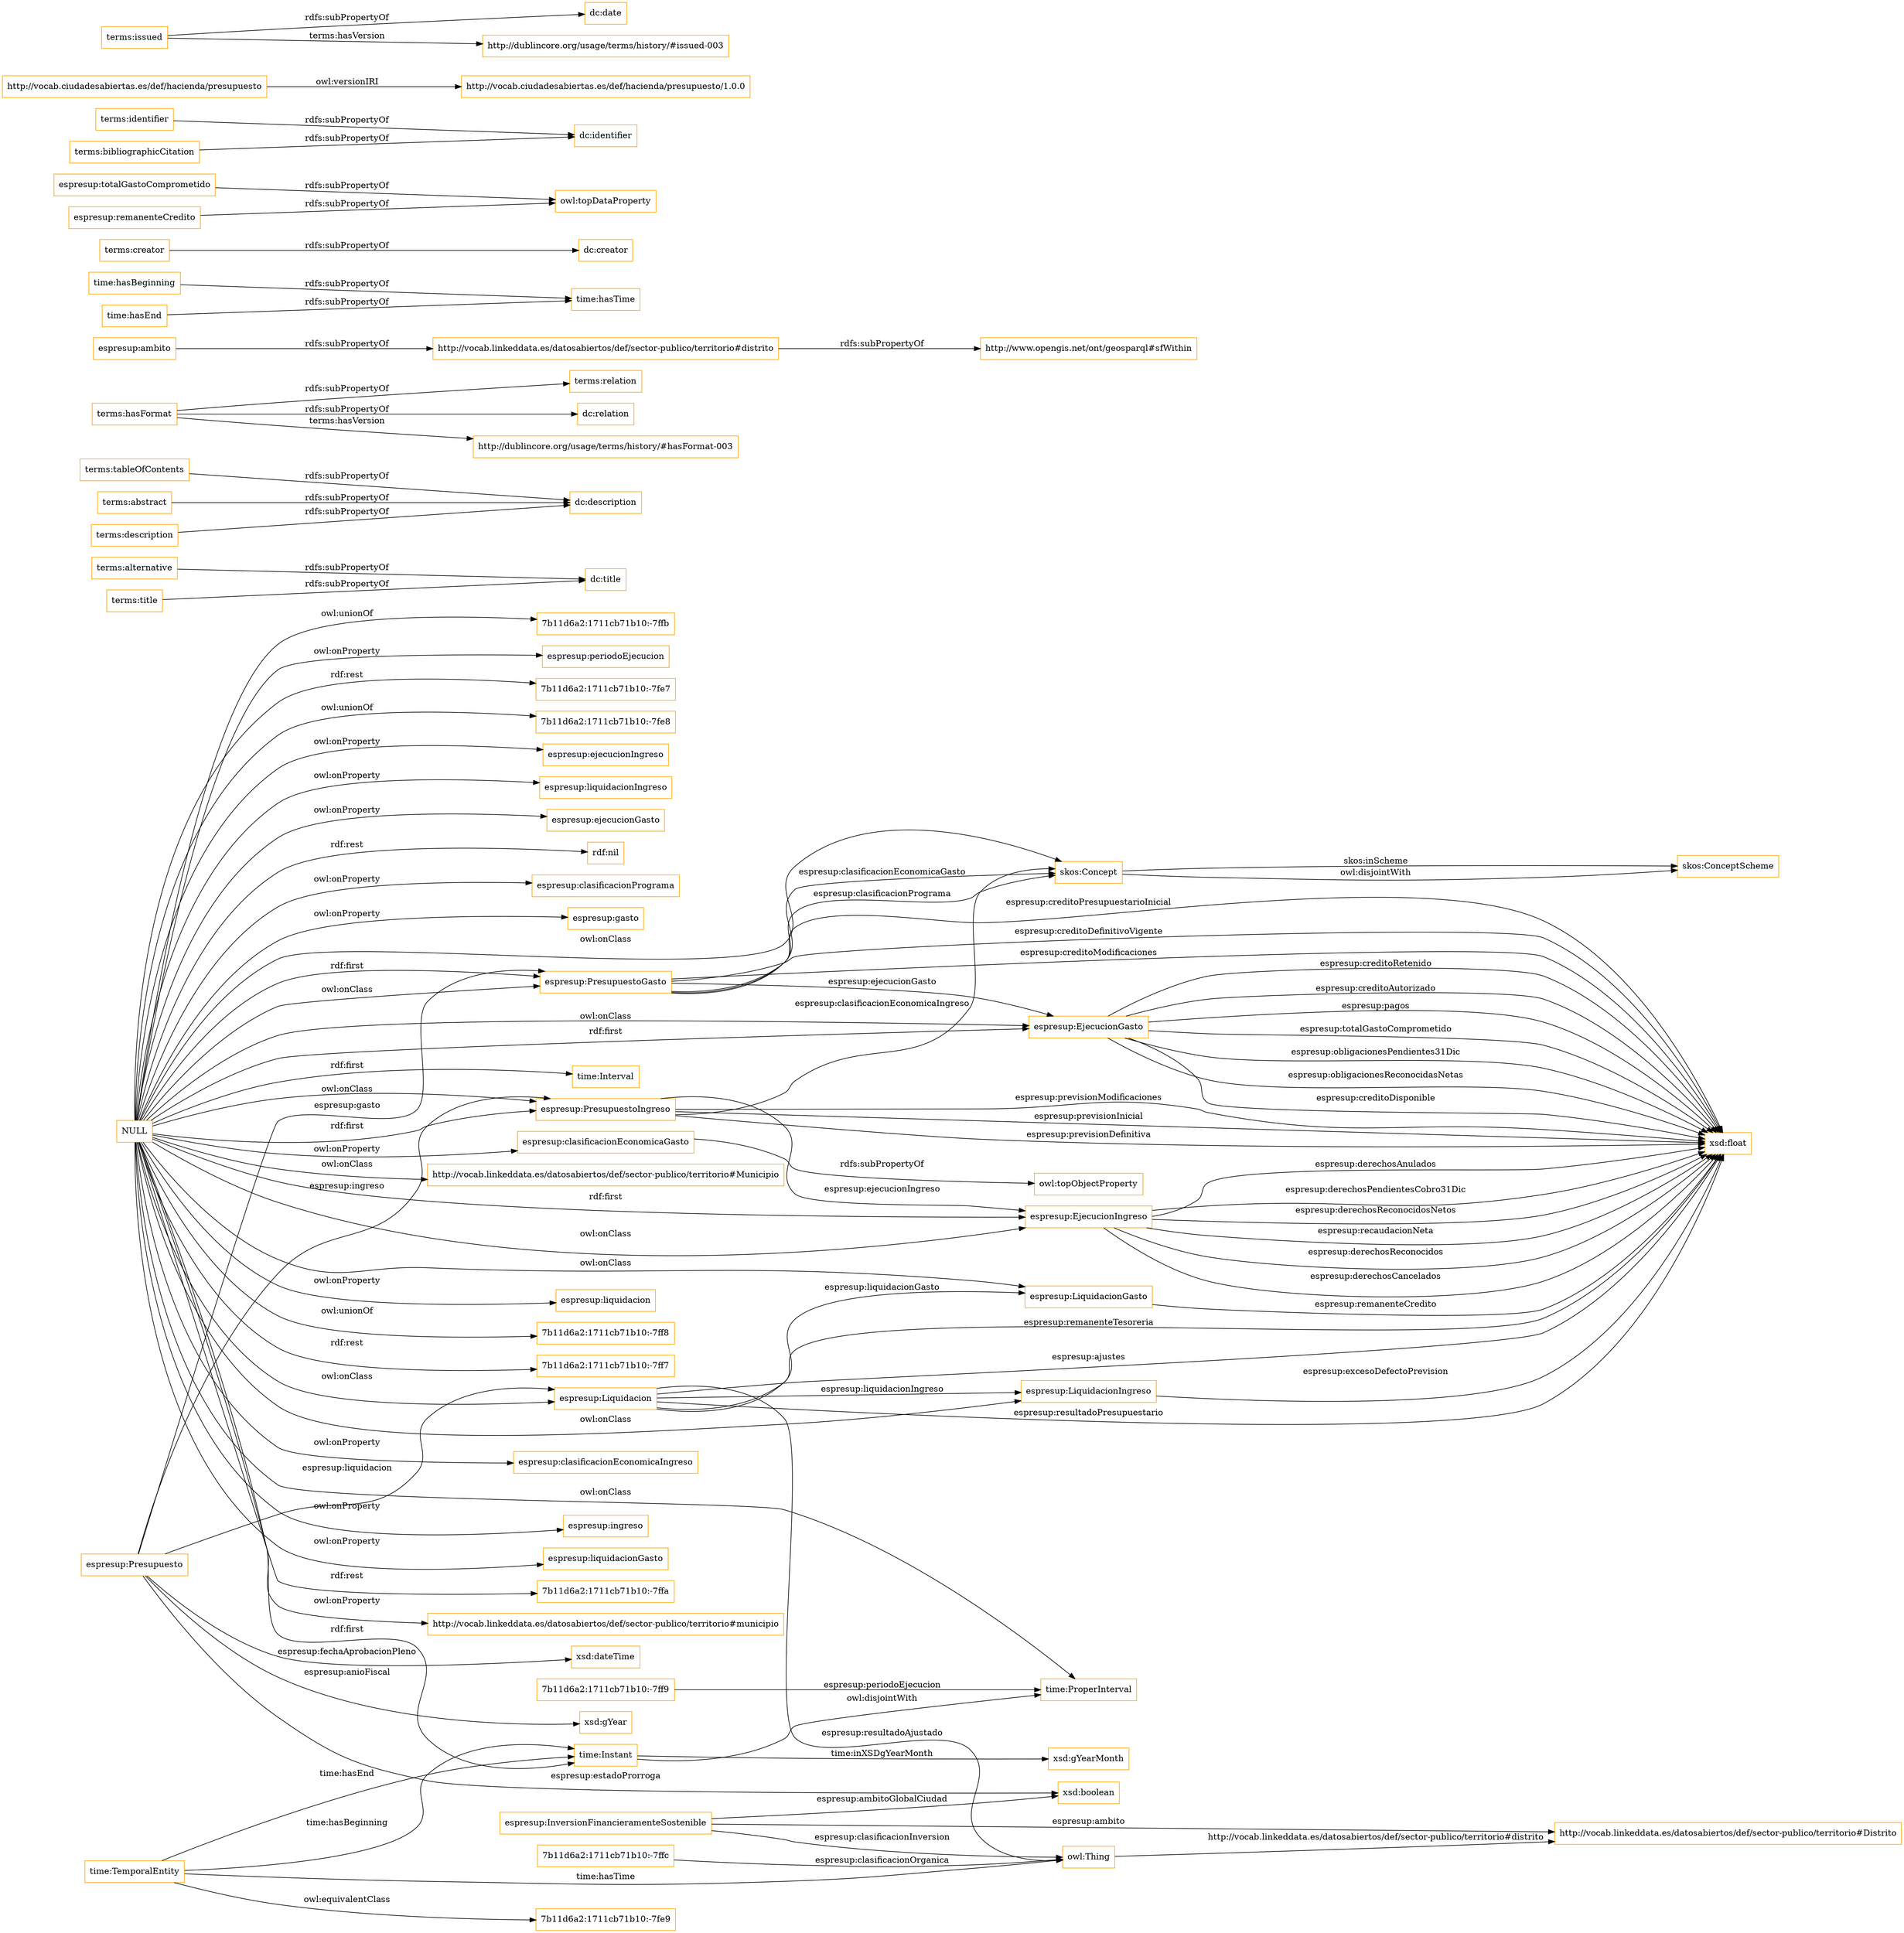 digraph ar2dtool_diagram { 
rankdir=LR;
size="1501"
node [shape = rectangle, color="orange"]; "espresup:PresupuestoGasto" "7b11d6a2:1711cb71b10:-7ff9" "espresup:EjecucionGasto" "espresup:InversionFinancieramenteSostenible" "time:ProperInterval" "7b11d6a2:1711cb71b10:-7ffc" "espresup:LiquidacionGasto" "time:Interval" "skos:ConceptScheme" "espresup:Liquidacion" "time:TemporalEntity" "espresup:LiquidacionIngreso" "http://vocab.linkeddata.es/datosabiertos/def/sector-publico/territorio#Distrito" "espresup:Presupuesto" "7b11d6a2:1711cb71b10:-7fe9" "skos:Concept" "http://vocab.linkeddata.es/datosabiertos/def/sector-publico/territorio#Municipio" "espresup:PresupuestoIngreso" "espresup:EjecucionIngreso" "time:Instant" ; /*classes style*/
	"terms:alternative" -> "dc:title" [ label = "rdfs:subPropertyOf" ];
	"terms:tableOfContents" -> "dc:description" [ label = "rdfs:subPropertyOf" ];
	"time:Instant" -> "time:ProperInterval" [ label = "owl:disjointWith" ];
	"terms:hasFormat" -> "terms:relation" [ label = "rdfs:subPropertyOf" ];
	"terms:hasFormat" -> "dc:relation" [ label = "rdfs:subPropertyOf" ];
	"terms:hasFormat" -> "http://dublincore.org/usage/terms/history/#hasFormat-003" [ label = "terms:hasVersion" ];
	"http://vocab.linkeddata.es/datosabiertos/def/sector-publico/territorio#distrito" -> "http://www.opengis.net/ont/geosparql#sfWithin" [ label = "rdfs:subPropertyOf" ];
	"time:hasBeginning" -> "time:hasTime" [ label = "rdfs:subPropertyOf" ];
	"terms:creator" -> "dc:creator" [ label = "rdfs:subPropertyOf" ];
	"terms:title" -> "dc:title" [ label = "rdfs:subPropertyOf" ];
	"espresup:totalGastoComprometido" -> "owl:topDataProperty" [ label = "rdfs:subPropertyOf" ];
	"espresup:ambito" -> "http://vocab.linkeddata.es/datosabiertos/def/sector-publico/territorio#distrito" [ label = "rdfs:subPropertyOf" ];
	"terms:abstract" -> "dc:description" [ label = "rdfs:subPropertyOf" ];
	"skos:Concept" -> "skos:ConceptScheme" [ label = "owl:disjointWith" ];
	"terms:identifier" -> "dc:identifier" [ label = "rdfs:subPropertyOf" ];
	"NULL" -> "espresup:liquidacion" [ label = "owl:onProperty" ];
	"NULL" -> "espresup:clasificacionEconomicaGasto" [ label = "owl:onProperty" ];
	"NULL" -> "http://vocab.linkeddata.es/datosabiertos/def/sector-publico/territorio#Municipio" [ label = "owl:onClass" ];
	"NULL" -> "espresup:EjecucionGasto" [ label = "owl:onClass" ];
	"NULL" -> "espresup:PresupuestoGasto" [ label = "owl:onClass" ];
	"NULL" -> "time:Instant" [ label = "rdf:first" ];
	"NULL" -> "7b11d6a2:1711cb71b10:-7ff8" [ label = "owl:unionOf" ];
	"NULL" -> "7b11d6a2:1711cb71b10:-7ff7" [ label = "rdf:rest" ];
	"NULL" -> "espresup:Liquidacion" [ label = "owl:onClass" ];
	"NULL" -> "espresup:clasificacionEconomicaIngreso" [ label = "owl:onProperty" ];
	"NULL" -> "espresup:ingreso" [ label = "owl:onProperty" ];
	"NULL" -> "espresup:liquidacionGasto" [ label = "owl:onProperty" ];
	"NULL" -> "7b11d6a2:1711cb71b10:-7ffa" [ label = "rdf:rest" ];
	"NULL" -> "http://vocab.linkeddata.es/datosabiertos/def/sector-publico/territorio#municipio" [ label = "owl:onProperty" ];
	"NULL" -> "7b11d6a2:1711cb71b10:-7ffb" [ label = "owl:unionOf" ];
	"NULL" -> "espresup:periodoEjecucion" [ label = "owl:onProperty" ];
	"NULL" -> "7b11d6a2:1711cb71b10:-7fe7" [ label = "rdf:rest" ];
	"NULL" -> "7b11d6a2:1711cb71b10:-7fe8" [ label = "owl:unionOf" ];
	"NULL" -> "time:Interval" [ label = "rdf:first" ];
	"NULL" -> "espresup:LiquidacionIngreso" [ label = "owl:onClass" ];
	"NULL" -> "espresup:PresupuestoIngreso" [ label = "owl:onClass" ];
	"NULL" -> "espresup:ejecucionIngreso" [ label = "owl:onProperty" ];
	"NULL" -> "espresup:PresupuestoGasto" [ label = "rdf:first" ];
	"NULL" -> "espresup:liquidacionIngreso" [ label = "owl:onProperty" ];
	"NULL" -> "espresup:ejecucionGasto" [ label = "owl:onProperty" ];
	"NULL" -> "rdf:nil" [ label = "rdf:rest" ];
	"NULL" -> "time:ProperInterval" [ label = "owl:onClass" ];
	"NULL" -> "skos:Concept" [ label = "owl:onClass" ];
	"NULL" -> "espresup:EjecucionGasto" [ label = "rdf:first" ];
	"NULL" -> "espresup:clasificacionPrograma" [ label = "owl:onProperty" ];
	"NULL" -> "espresup:PresupuestoIngreso" [ label = "rdf:first" ];
	"NULL" -> "espresup:EjecucionIngreso" [ label = "rdf:first" ];
	"NULL" -> "espresup:EjecucionIngreso" [ label = "owl:onClass" ];
	"NULL" -> "espresup:gasto" [ label = "owl:onProperty" ];
	"NULL" -> "espresup:LiquidacionGasto" [ label = "owl:onClass" ];
	"http://vocab.ciudadesabiertas.es/def/hacienda/presupuesto" -> "http://vocab.ciudadesabiertas.es/def/hacienda/presupuesto/1.0.0" [ label = "owl:versionIRI" ];
	"time:TemporalEntity" -> "7b11d6a2:1711cb71b10:-7fe9" [ label = "owl:equivalentClass" ];
	"espresup:clasificacionEconomicaGasto" -> "owl:topObjectProperty" [ label = "rdfs:subPropertyOf" ];
	"time:hasEnd" -> "time:hasTime" [ label = "rdfs:subPropertyOf" ];
	"espresup:remanenteCredito" -> "owl:topDataProperty" [ label = "rdfs:subPropertyOf" ];
	"terms:issued" -> "dc:date" [ label = "rdfs:subPropertyOf" ];
	"terms:issued" -> "http://dublincore.org/usage/terms/history/#issued-003" [ label = "terms:hasVersion" ];
	"terms:bibliographicCitation" -> "dc:identifier" [ label = "rdfs:subPropertyOf" ];
	"terms:description" -> "dc:description" [ label = "rdfs:subPropertyOf" ];
	"time:TemporalEntity" -> "time:Instant" [ label = "time:hasEnd" ];
	"owl:Thing" -> "http://vocab.linkeddata.es/datosabiertos/def/sector-publico/territorio#Distrito" [ label = "http://vocab.linkeddata.es/datosabiertos/def/sector-publico/territorio#distrito" ];
	"espresup:Presupuesto" -> "espresup:PresupuestoIngreso" [ label = "espresup:ingreso" ];
	"time:TemporalEntity" -> "time:Instant" [ label = "time:hasBeginning" ];
	"espresup:Presupuesto" -> "xsd:boolean" [ label = "espresup:estadoProrroga" ];
	"espresup:EjecucionGasto" -> "xsd:float" [ label = "espresup:pagos" ];
	"espresup:PresupuestoGasto" -> "xsd:float" [ label = "espresup:creditoPresupuestarioInicial" ];
	"skos:Concept" -> "skos:ConceptScheme" [ label = "skos:inScheme" ];
	"espresup:EjecucionGasto" -> "xsd:float" [ label = "espresup:totalGastoComprometido" ];
	"espresup:Liquidacion" -> "espresup:LiquidacionIngreso" [ label = "espresup:liquidacionIngreso" ];
	"espresup:PresupuestoIngreso" -> "skos:Concept" [ label = "espresup:clasificacionEconomicaIngreso" ];
	"espresup:InversionFinancieramenteSostenible" -> "xsd:boolean" [ label = "espresup:ambitoGlobalCiudad" ];
	"espresup:LiquidacionGasto" -> "xsd:float" [ label = "espresup:remanenteCredito" ];
	"espresup:Presupuesto" -> "xsd:dateTime" [ label = "espresup:fechaAprobacionPleno" ];
	"espresup:EjecucionGasto" -> "xsd:float" [ label = "espresup:obligacionesPendientes31Dic" ];
	"7b11d6a2:1711cb71b10:-7ff9" -> "time:ProperInterval" [ label = "espresup:periodoEjecucion" ];
	"espresup:PresupuestoGasto" -> "skos:Concept" [ label = "espresup:clasificacionPrograma" ];
	"espresup:PresupuestoIngreso" -> "espresup:EjecucionIngreso" [ label = "espresup:ejecucionIngreso" ];
	"espresup:PresupuestoIngreso" -> "xsd:float" [ label = "espresup:previsionModificaciones" ];
	"espresup:EjecucionIngreso" -> "xsd:float" [ label = "espresup:derechosReconocidosNetos" ];
	"espresup:Liquidacion" -> "xsd:float" [ label = "espresup:remanenteTesoreria" ];
	"espresup:PresupuestoGasto" -> "xsd:float" [ label = "espresup:creditoDefinitivoVigente" ];
	"time:TemporalEntity" -> "owl:Thing" [ label = "time:hasTime" ];
	"espresup:EjecucionIngreso" -> "xsd:float" [ label = "espresup:recaudacionNeta" ];
	"time:Instant" -> "xsd:gYearMonth" [ label = "time:inXSDgYearMonth" ];
	"espresup:Presupuesto" -> "espresup:Liquidacion" [ label = "espresup:liquidacion" ];
	"7b11d6a2:1711cb71b10:-7ffc" -> "owl:Thing" [ label = "espresup:clasificacionOrganica" ];
	"espresup:InversionFinancieramenteSostenible" -> "http://vocab.linkeddata.es/datosabiertos/def/sector-publico/territorio#Distrito" [ label = "espresup:ambito" ];
	"espresup:EjecucionIngreso" -> "xsd:float" [ label = "espresup:derechosReconocidos" ];
	"espresup:PresupuestoGasto" -> "skos:Concept" [ label = "espresup:clasificacionEconomicaGasto" ];
	"espresup:PresupuestoGasto" -> "espresup:EjecucionGasto" [ label = "espresup:ejecucionGasto" ];
	"espresup:Liquidacion" -> "xsd:float" [ label = "espresup:ajustes" ];
	"espresup:EjecucionGasto" -> "xsd:float" [ label = "espresup:obligacionesReconocidasNetas" ];
	"espresup:Liquidacion" -> "espresup:LiquidacionGasto" [ label = "espresup:liquidacionGasto" ];
	"espresup:EjecucionIngreso" -> "xsd:float" [ label = "espresup:derechosCancelados" ];
	"espresup:LiquidacionIngreso" -> "xsd:float" [ label = "espresup:excesoDefectoPrevision" ];
	"espresup:Presupuesto" -> "espresup:PresupuestoGasto" [ label = "espresup:gasto" ];
	"espresup:PresupuestoIngreso" -> "xsd:float" [ label = "espresup:previsionInicial" ];
	"espresup:EjecucionGasto" -> "xsd:float" [ label = "espresup:creditoDisponible" ];
	"espresup:PresupuestoIngreso" -> "xsd:float" [ label = "espresup:previsionDefinitiva" ];
	"espresup:PresupuestoGasto" -> "xsd:float" [ label = "espresup:creditoModificaciones" ];
	"espresup:Liquidacion" -> "owl:Thing" [ label = "espresup:resultadoAjustado" ];
	"espresup:EjecucionIngreso" -> "xsd:float" [ label = "espresup:derechosAnulados" ];
	"espresup:EjecucionIngreso" -> "xsd:float" [ label = "espresup:derechosPendientesCobro31Dic" ];
	"espresup:Liquidacion" -> "xsd:float" [ label = "espresup:resultadoPresupuestario" ];
	"espresup:InversionFinancieramenteSostenible" -> "owl:Thing" [ label = "espresup:clasificacionInversion" ];
	"espresup:EjecucionGasto" -> "xsd:float" [ label = "espresup:creditoRetenido" ];
	"espresup:EjecucionGasto" -> "xsd:float" [ label = "espresup:creditoAutorizado" ];
	"espresup:Presupuesto" -> "xsd:gYear" [ label = "espresup:anioFiscal" ];

}
